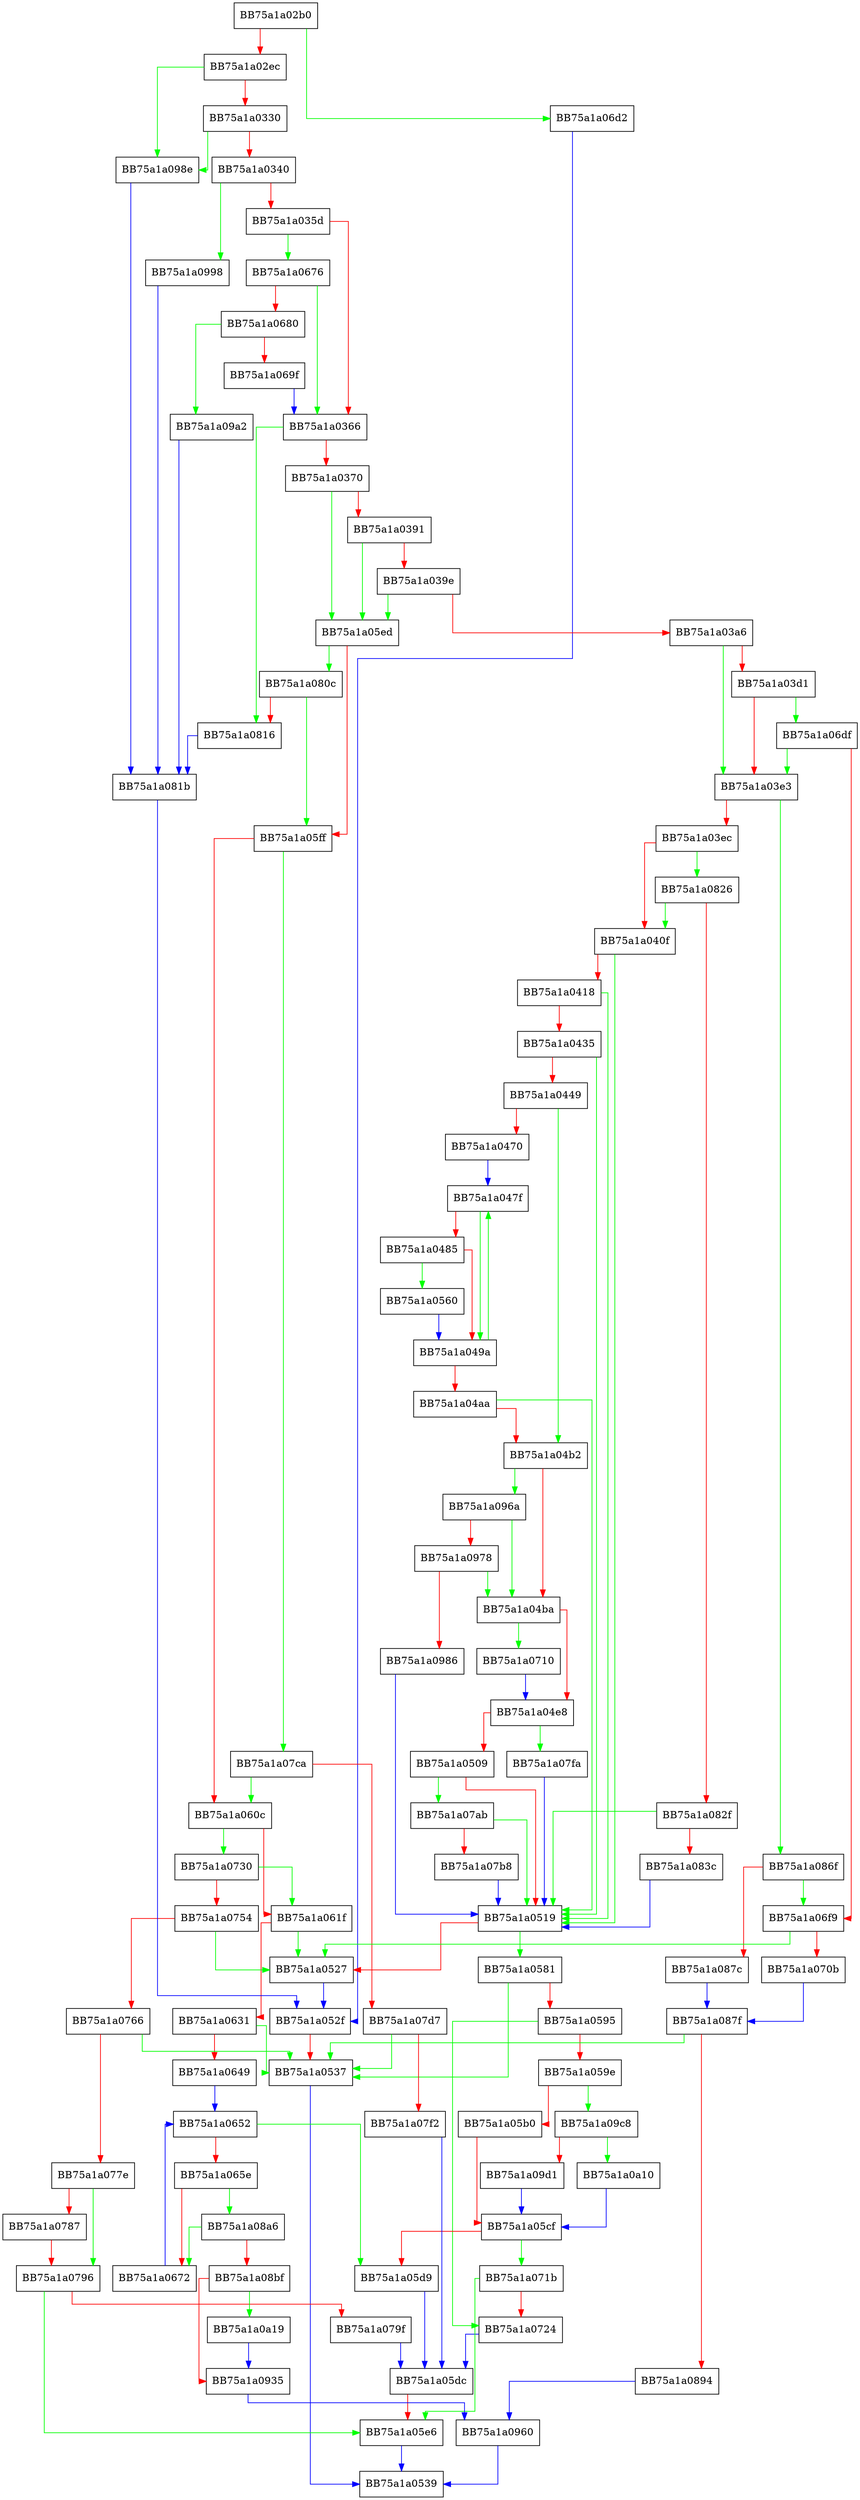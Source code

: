 digraph load_page {
  node [shape="box"];
  graph [splines=ortho];
  BB75a1a02b0 -> BB75a1a06d2 [color="green"];
  BB75a1a02b0 -> BB75a1a02ec [color="red"];
  BB75a1a02ec -> BB75a1a098e [color="green"];
  BB75a1a02ec -> BB75a1a0330 [color="red"];
  BB75a1a0330 -> BB75a1a098e [color="green"];
  BB75a1a0330 -> BB75a1a0340 [color="red"];
  BB75a1a0340 -> BB75a1a0998 [color="green"];
  BB75a1a0340 -> BB75a1a035d [color="red"];
  BB75a1a035d -> BB75a1a0676 [color="green"];
  BB75a1a035d -> BB75a1a0366 [color="red"];
  BB75a1a0366 -> BB75a1a0816 [color="green"];
  BB75a1a0366 -> BB75a1a0370 [color="red"];
  BB75a1a0370 -> BB75a1a05ed [color="green"];
  BB75a1a0370 -> BB75a1a0391 [color="red"];
  BB75a1a0391 -> BB75a1a05ed [color="green"];
  BB75a1a0391 -> BB75a1a039e [color="red"];
  BB75a1a039e -> BB75a1a05ed [color="green"];
  BB75a1a039e -> BB75a1a03a6 [color="red"];
  BB75a1a03a6 -> BB75a1a03e3 [color="green"];
  BB75a1a03a6 -> BB75a1a03d1 [color="red"];
  BB75a1a03d1 -> BB75a1a06df [color="green"];
  BB75a1a03d1 -> BB75a1a03e3 [color="red"];
  BB75a1a03e3 -> BB75a1a086f [color="green"];
  BB75a1a03e3 -> BB75a1a03ec [color="red"];
  BB75a1a03ec -> BB75a1a0826 [color="green"];
  BB75a1a03ec -> BB75a1a040f [color="red"];
  BB75a1a040f -> BB75a1a0519 [color="green"];
  BB75a1a040f -> BB75a1a0418 [color="red"];
  BB75a1a0418 -> BB75a1a0519 [color="green"];
  BB75a1a0418 -> BB75a1a0435 [color="red"];
  BB75a1a0435 -> BB75a1a0519 [color="green"];
  BB75a1a0435 -> BB75a1a0449 [color="red"];
  BB75a1a0449 -> BB75a1a04b2 [color="green"];
  BB75a1a0449 -> BB75a1a0470 [color="red"];
  BB75a1a0470 -> BB75a1a047f [color="blue"];
  BB75a1a047f -> BB75a1a049a [color="green"];
  BB75a1a047f -> BB75a1a0485 [color="red"];
  BB75a1a0485 -> BB75a1a0560 [color="green"];
  BB75a1a0485 -> BB75a1a049a [color="red"];
  BB75a1a049a -> BB75a1a047f [color="green"];
  BB75a1a049a -> BB75a1a04aa [color="red"];
  BB75a1a04aa -> BB75a1a0519 [color="green"];
  BB75a1a04aa -> BB75a1a04b2 [color="red"];
  BB75a1a04b2 -> BB75a1a096a [color="green"];
  BB75a1a04b2 -> BB75a1a04ba [color="red"];
  BB75a1a04ba -> BB75a1a0710 [color="green"];
  BB75a1a04ba -> BB75a1a04e8 [color="red"];
  BB75a1a04e8 -> BB75a1a07fa [color="green"];
  BB75a1a04e8 -> BB75a1a0509 [color="red"];
  BB75a1a0509 -> BB75a1a07ab [color="green"];
  BB75a1a0509 -> BB75a1a0519 [color="red"];
  BB75a1a0519 -> BB75a1a0581 [color="green"];
  BB75a1a0519 -> BB75a1a0527 [color="red"];
  BB75a1a0527 -> BB75a1a052f [color="blue"];
  BB75a1a052f -> BB75a1a0537 [color="red"];
  BB75a1a0537 -> BB75a1a0539 [color="blue"];
  BB75a1a0560 -> BB75a1a049a [color="blue"];
  BB75a1a0581 -> BB75a1a0537 [color="green"];
  BB75a1a0581 -> BB75a1a0595 [color="red"];
  BB75a1a0595 -> BB75a1a0724 [color="green"];
  BB75a1a0595 -> BB75a1a059e [color="red"];
  BB75a1a059e -> BB75a1a09c8 [color="green"];
  BB75a1a059e -> BB75a1a05b0 [color="red"];
  BB75a1a05b0 -> BB75a1a05cf [color="red"];
  BB75a1a05cf -> BB75a1a071b [color="green"];
  BB75a1a05cf -> BB75a1a05d9 [color="red"];
  BB75a1a05d9 -> BB75a1a05dc [color="blue"];
  BB75a1a05dc -> BB75a1a05e6 [color="red"];
  BB75a1a05e6 -> BB75a1a0539 [color="blue"];
  BB75a1a05ed -> BB75a1a080c [color="green"];
  BB75a1a05ed -> BB75a1a05ff [color="red"];
  BB75a1a05ff -> BB75a1a07ca [color="green"];
  BB75a1a05ff -> BB75a1a060c [color="red"];
  BB75a1a060c -> BB75a1a0730 [color="green"];
  BB75a1a060c -> BB75a1a061f [color="red"];
  BB75a1a061f -> BB75a1a0527 [color="green"];
  BB75a1a061f -> BB75a1a0631 [color="red"];
  BB75a1a0631 -> BB75a1a0537 [color="green"];
  BB75a1a0631 -> BB75a1a0649 [color="red"];
  BB75a1a0649 -> BB75a1a0652 [color="blue"];
  BB75a1a0652 -> BB75a1a05d9 [color="green"];
  BB75a1a0652 -> BB75a1a065e [color="red"];
  BB75a1a065e -> BB75a1a08a6 [color="green"];
  BB75a1a065e -> BB75a1a0672 [color="red"];
  BB75a1a0672 -> BB75a1a0652 [color="blue"];
  BB75a1a0676 -> BB75a1a0366 [color="green"];
  BB75a1a0676 -> BB75a1a0680 [color="red"];
  BB75a1a0680 -> BB75a1a09a2 [color="green"];
  BB75a1a0680 -> BB75a1a069f [color="red"];
  BB75a1a069f -> BB75a1a0366 [color="blue"];
  BB75a1a06d2 -> BB75a1a052f [color="blue"];
  BB75a1a06df -> BB75a1a03e3 [color="green"];
  BB75a1a06df -> BB75a1a06f9 [color="red"];
  BB75a1a06f9 -> BB75a1a0527 [color="green"];
  BB75a1a06f9 -> BB75a1a070b [color="red"];
  BB75a1a070b -> BB75a1a087f [color="blue"];
  BB75a1a0710 -> BB75a1a04e8 [color="blue"];
  BB75a1a071b -> BB75a1a05e6 [color="green"];
  BB75a1a071b -> BB75a1a0724 [color="red"];
  BB75a1a0724 -> BB75a1a05dc [color="blue"];
  BB75a1a0730 -> BB75a1a061f [color="green"];
  BB75a1a0730 -> BB75a1a0754 [color="red"];
  BB75a1a0754 -> BB75a1a0527 [color="green"];
  BB75a1a0754 -> BB75a1a0766 [color="red"];
  BB75a1a0766 -> BB75a1a0537 [color="green"];
  BB75a1a0766 -> BB75a1a077e [color="red"];
  BB75a1a077e -> BB75a1a0796 [color="green"];
  BB75a1a077e -> BB75a1a0787 [color="red"];
  BB75a1a0787 -> BB75a1a0796 [color="red"];
  BB75a1a0796 -> BB75a1a05e6 [color="green"];
  BB75a1a0796 -> BB75a1a079f [color="red"];
  BB75a1a079f -> BB75a1a05dc [color="blue"];
  BB75a1a07ab -> BB75a1a0519 [color="green"];
  BB75a1a07ab -> BB75a1a07b8 [color="red"];
  BB75a1a07b8 -> BB75a1a0519 [color="blue"];
  BB75a1a07ca -> BB75a1a060c [color="green"];
  BB75a1a07ca -> BB75a1a07d7 [color="red"];
  BB75a1a07d7 -> BB75a1a0537 [color="green"];
  BB75a1a07d7 -> BB75a1a07f2 [color="red"];
  BB75a1a07f2 -> BB75a1a05dc [color="blue"];
  BB75a1a07fa -> BB75a1a0519 [color="blue"];
  BB75a1a080c -> BB75a1a05ff [color="green"];
  BB75a1a080c -> BB75a1a0816 [color="red"];
  BB75a1a0816 -> BB75a1a081b [color="blue"];
  BB75a1a081b -> BB75a1a052f [color="blue"];
  BB75a1a0826 -> BB75a1a040f [color="green"];
  BB75a1a0826 -> BB75a1a082f [color="red"];
  BB75a1a082f -> BB75a1a0519 [color="green"];
  BB75a1a082f -> BB75a1a083c [color="red"];
  BB75a1a083c -> BB75a1a0519 [color="blue"];
  BB75a1a086f -> BB75a1a06f9 [color="green"];
  BB75a1a086f -> BB75a1a087c [color="red"];
  BB75a1a087c -> BB75a1a087f [color="blue"];
  BB75a1a087f -> BB75a1a0537 [color="green"];
  BB75a1a087f -> BB75a1a0894 [color="red"];
  BB75a1a0894 -> BB75a1a0960 [color="blue"];
  BB75a1a08a6 -> BB75a1a0672 [color="green"];
  BB75a1a08a6 -> BB75a1a08bf [color="red"];
  BB75a1a08bf -> BB75a1a0a19 [color="green"];
  BB75a1a08bf -> BB75a1a0935 [color="red"];
  BB75a1a0935 -> BB75a1a0960 [color="blue"];
  BB75a1a0960 -> BB75a1a0539 [color="blue"];
  BB75a1a096a -> BB75a1a04ba [color="green"];
  BB75a1a096a -> BB75a1a0978 [color="red"];
  BB75a1a0978 -> BB75a1a04ba [color="green"];
  BB75a1a0978 -> BB75a1a0986 [color="red"];
  BB75a1a0986 -> BB75a1a0519 [color="blue"];
  BB75a1a098e -> BB75a1a081b [color="blue"];
  BB75a1a0998 -> BB75a1a081b [color="blue"];
  BB75a1a09a2 -> BB75a1a081b [color="blue"];
  BB75a1a09c8 -> BB75a1a0a10 [color="green"];
  BB75a1a09c8 -> BB75a1a09d1 [color="red"];
  BB75a1a09d1 -> BB75a1a05cf [color="blue"];
  BB75a1a0a10 -> BB75a1a05cf [color="blue"];
  BB75a1a0a19 -> BB75a1a0935 [color="blue"];
}